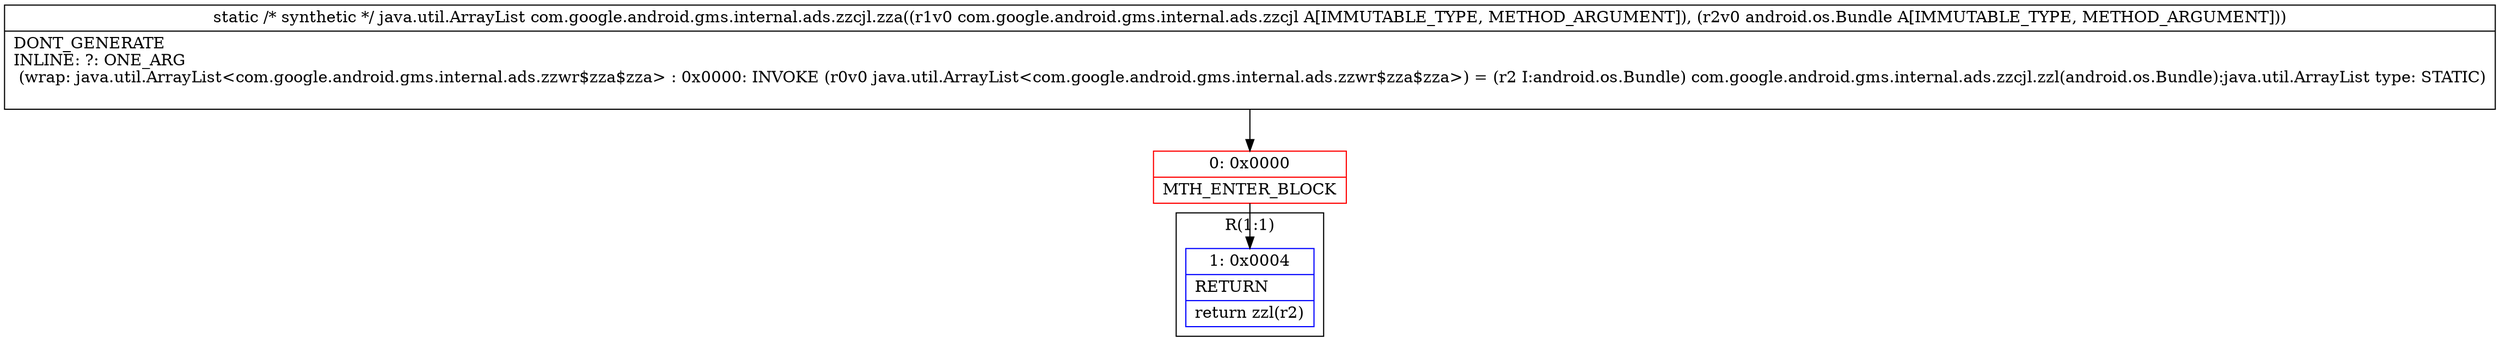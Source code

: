 digraph "CFG forcom.google.android.gms.internal.ads.zzcjl.zza(Lcom\/google\/android\/gms\/internal\/ads\/zzcjl;Landroid\/os\/Bundle;)Ljava\/util\/ArrayList;" {
subgraph cluster_Region_1263753012 {
label = "R(1:1)";
node [shape=record,color=blue];
Node_1 [shape=record,label="{1\:\ 0x0004|RETURN\l|return zzl(r2)\l}"];
}
Node_0 [shape=record,color=red,label="{0\:\ 0x0000|MTH_ENTER_BLOCK\l}"];
MethodNode[shape=record,label="{static \/* synthetic *\/ java.util.ArrayList com.google.android.gms.internal.ads.zzcjl.zza((r1v0 com.google.android.gms.internal.ads.zzcjl A[IMMUTABLE_TYPE, METHOD_ARGUMENT]), (r2v0 android.os.Bundle A[IMMUTABLE_TYPE, METHOD_ARGUMENT]))  | DONT_GENERATE\lINLINE: ?: ONE_ARG  \l  (wrap: java.util.ArrayList\<com.google.android.gms.internal.ads.zzwr$zza$zza\> : 0x0000: INVOKE  (r0v0 java.util.ArrayList\<com.google.android.gms.internal.ads.zzwr$zza$zza\>) = (r2 I:android.os.Bundle) com.google.android.gms.internal.ads.zzcjl.zzl(android.os.Bundle):java.util.ArrayList type: STATIC)\l\l}"];
MethodNode -> Node_0;
Node_0 -> Node_1;
}


